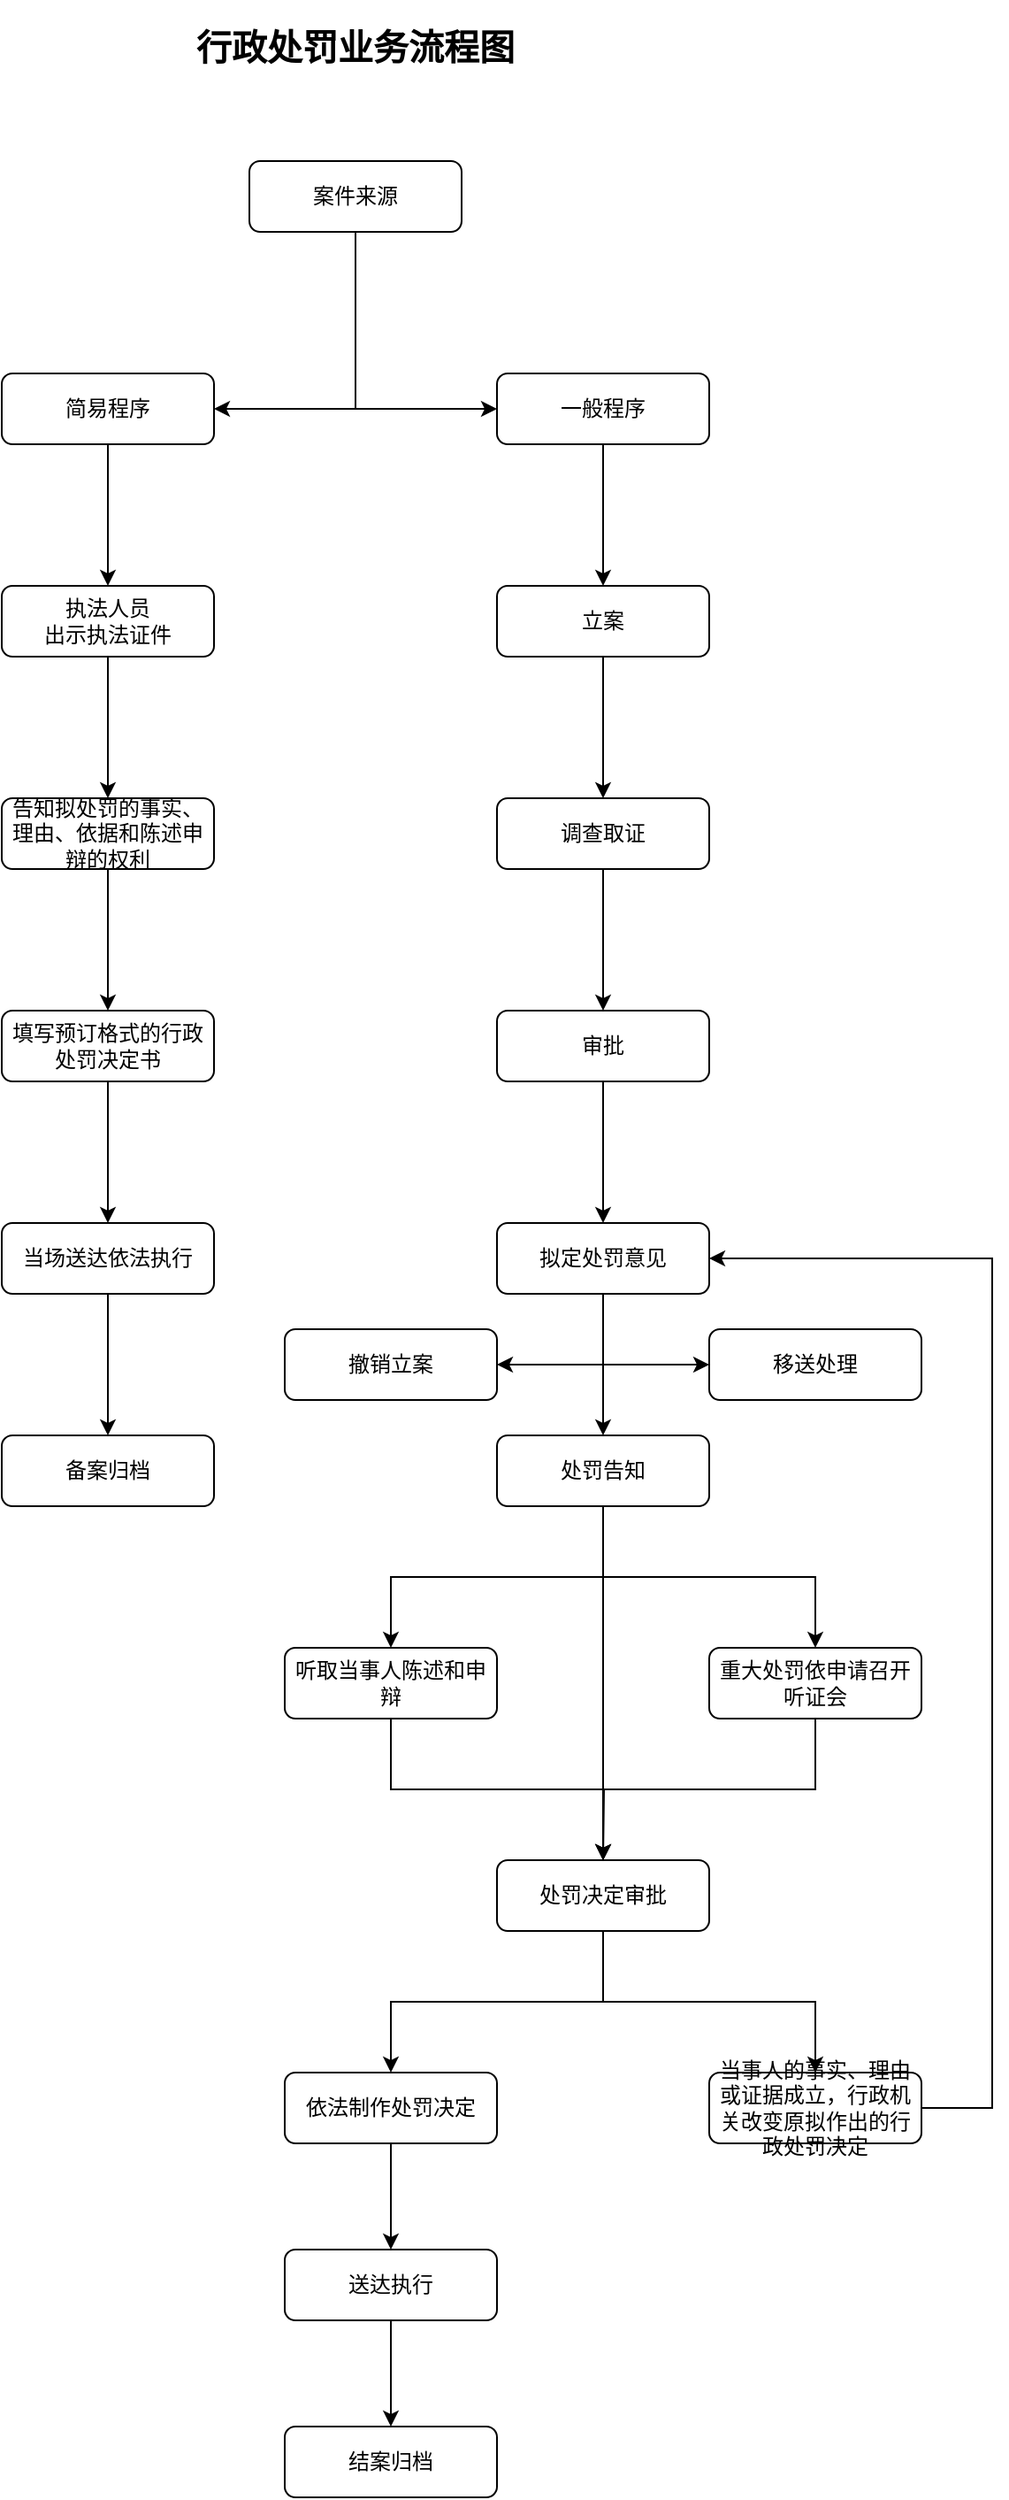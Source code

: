 <mxfile version="20.0.1" type="github">
  <diagram id="8CoYTxkmevsLXzp19YlB" name="第 1 页">
    <mxGraphModel dx="1422" dy="762" grid="1" gridSize="10" guides="1" tooltips="1" connect="1" arrows="1" fold="1" page="1" pageScale="1" pageWidth="827" pageHeight="1169" math="0" shadow="0">
      <root>
        <mxCell id="0" />
        <mxCell id="1" parent="0" />
        <mxCell id="c0db9LKpisd4vTzTPGsK-2" value="" style="edgeStyle=orthogonalEdgeStyle;rounded=0;orthogonalLoop=1;jettySize=auto;html=1;fontSize=20;" edge="1" parent="1" source="c0db9LKpisd4vTzTPGsK-4" target="c0db9LKpisd4vTzTPGsK-6">
          <mxGeometry relative="1" as="geometry">
            <Array as="points">
              <mxPoint x="640" y="250" />
            </Array>
          </mxGeometry>
        </mxCell>
        <mxCell id="c0db9LKpisd4vTzTPGsK-3" value="" style="edgeStyle=orthogonalEdgeStyle;rounded=0;orthogonalLoop=1;jettySize=auto;html=1;fontSize=20;" edge="1" parent="1" source="c0db9LKpisd4vTzTPGsK-4" target="c0db9LKpisd4vTzTPGsK-10">
          <mxGeometry relative="1" as="geometry">
            <Array as="points">
              <mxPoint x="640" y="250" />
            </Array>
          </mxGeometry>
        </mxCell>
        <mxCell id="c0db9LKpisd4vTzTPGsK-4" value="案件来源" style="rounded=1;whiteSpace=wrap;html=1;fontSize=12;glass=0;strokeWidth=1;shadow=0;" vertex="1" parent="1">
          <mxGeometry x="580" y="110" width="120" height="40" as="geometry" />
        </mxCell>
        <mxCell id="c0db9LKpisd4vTzTPGsK-5" value="" style="edgeStyle=orthogonalEdgeStyle;rounded=0;orthogonalLoop=1;jettySize=auto;html=1;fontSize=20;" edge="1" parent="1" source="c0db9LKpisd4vTzTPGsK-6" target="c0db9LKpisd4vTzTPGsK-8">
          <mxGeometry relative="1" as="geometry" />
        </mxCell>
        <mxCell id="c0db9LKpisd4vTzTPGsK-6" value="简易程序" style="rounded=1;whiteSpace=wrap;html=1;fontSize=12;glass=0;strokeWidth=1;shadow=0;" vertex="1" parent="1">
          <mxGeometry x="440" y="230" width="120" height="40" as="geometry" />
        </mxCell>
        <mxCell id="c0db9LKpisd4vTzTPGsK-7" value="" style="edgeStyle=orthogonalEdgeStyle;rounded=0;orthogonalLoop=1;jettySize=auto;html=1;fontSize=20;" edge="1" parent="1" source="c0db9LKpisd4vTzTPGsK-8" target="c0db9LKpisd4vTzTPGsK-40">
          <mxGeometry relative="1" as="geometry" />
        </mxCell>
        <mxCell id="c0db9LKpisd4vTzTPGsK-8" value="执法人员&lt;br&gt;出示执法证件" style="rounded=1;whiteSpace=wrap;html=1;fontSize=12;glass=0;strokeWidth=1;shadow=0;" vertex="1" parent="1">
          <mxGeometry x="440" y="350" width="120" height="40" as="geometry" />
        </mxCell>
        <mxCell id="c0db9LKpisd4vTzTPGsK-9" value="" style="edgeStyle=orthogonalEdgeStyle;rounded=0;orthogonalLoop=1;jettySize=auto;html=1;fontSize=20;" edge="1" parent="1" source="c0db9LKpisd4vTzTPGsK-10" target="c0db9LKpisd4vTzTPGsK-12">
          <mxGeometry relative="1" as="geometry" />
        </mxCell>
        <mxCell id="c0db9LKpisd4vTzTPGsK-10" value="一般程序" style="rounded=1;whiteSpace=wrap;html=1;fontSize=12;glass=0;strokeWidth=1;shadow=0;" vertex="1" parent="1">
          <mxGeometry x="720" y="230" width="120" height="40" as="geometry" />
        </mxCell>
        <mxCell id="c0db9LKpisd4vTzTPGsK-11" value="" style="edgeStyle=orthogonalEdgeStyle;rounded=0;orthogonalLoop=1;jettySize=auto;html=1;fontSize=20;" edge="1" parent="1" source="c0db9LKpisd4vTzTPGsK-12" target="c0db9LKpisd4vTzTPGsK-14">
          <mxGeometry relative="1" as="geometry" />
        </mxCell>
        <mxCell id="c0db9LKpisd4vTzTPGsK-12" value="立案" style="rounded=1;whiteSpace=wrap;html=1;fontSize=12;glass=0;strokeWidth=1;shadow=0;" vertex="1" parent="1">
          <mxGeometry x="720" y="350" width="120" height="40" as="geometry" />
        </mxCell>
        <mxCell id="c0db9LKpisd4vTzTPGsK-13" value="" style="edgeStyle=orthogonalEdgeStyle;rounded=0;orthogonalLoop=1;jettySize=auto;html=1;fontSize=20;" edge="1" parent="1" source="c0db9LKpisd4vTzTPGsK-14" target="c0db9LKpisd4vTzTPGsK-16">
          <mxGeometry relative="1" as="geometry" />
        </mxCell>
        <mxCell id="c0db9LKpisd4vTzTPGsK-14" value="调查取证" style="rounded=1;whiteSpace=wrap;html=1;fontSize=12;glass=0;strokeWidth=1;shadow=0;" vertex="1" parent="1">
          <mxGeometry x="720" y="470" width="120" height="40" as="geometry" />
        </mxCell>
        <mxCell id="c0db9LKpisd4vTzTPGsK-15" value="" style="edgeStyle=orthogonalEdgeStyle;rounded=0;orthogonalLoop=1;jettySize=auto;html=1;fontSize=20;" edge="1" parent="1" source="c0db9LKpisd4vTzTPGsK-16" target="c0db9LKpisd4vTzTPGsK-20">
          <mxGeometry relative="1" as="geometry" />
        </mxCell>
        <mxCell id="c0db9LKpisd4vTzTPGsK-16" value="审批" style="rounded=1;whiteSpace=wrap;html=1;fontSize=12;glass=0;strokeWidth=1;shadow=0;" vertex="1" parent="1">
          <mxGeometry x="720" y="590" width="120" height="40" as="geometry" />
        </mxCell>
        <mxCell id="c0db9LKpisd4vTzTPGsK-17" value="" style="edgeStyle=orthogonalEdgeStyle;rounded=0;orthogonalLoop=1;jettySize=auto;html=1;fontSize=20;" edge="1" parent="1" source="c0db9LKpisd4vTzTPGsK-20" target="c0db9LKpisd4vTzTPGsK-24">
          <mxGeometry relative="1" as="geometry" />
        </mxCell>
        <mxCell id="c0db9LKpisd4vTzTPGsK-18" value="" style="edgeStyle=orthogonalEdgeStyle;rounded=0;orthogonalLoop=1;jettySize=auto;html=1;fontSize=20;" edge="1" parent="1" source="c0db9LKpisd4vTzTPGsK-20" target="c0db9LKpisd4vTzTPGsK-26">
          <mxGeometry relative="1" as="geometry">
            <Array as="points">
              <mxPoint x="780" y="790" />
            </Array>
          </mxGeometry>
        </mxCell>
        <mxCell id="c0db9LKpisd4vTzTPGsK-19" style="edgeStyle=orthogonalEdgeStyle;rounded=0;orthogonalLoop=1;jettySize=auto;html=1;exitX=0.5;exitY=1;exitDx=0;exitDy=0;entryX=1;entryY=0.5;entryDx=0;entryDy=0;fontSize=20;" edge="1" parent="1" source="c0db9LKpisd4vTzTPGsK-20" target="c0db9LKpisd4vTzTPGsK-25">
          <mxGeometry relative="1" as="geometry" />
        </mxCell>
        <mxCell id="c0db9LKpisd4vTzTPGsK-20" value="拟定处罚意见" style="rounded=1;whiteSpace=wrap;html=1;fontSize=12;glass=0;strokeWidth=1;shadow=0;" vertex="1" parent="1">
          <mxGeometry x="720" y="710" width="120" height="40" as="geometry" />
        </mxCell>
        <mxCell id="c0db9LKpisd4vTzTPGsK-21" value="" style="edgeStyle=orthogonalEdgeStyle;rounded=0;orthogonalLoop=1;jettySize=auto;html=1;fontSize=20;entryX=0.5;entryY=0;entryDx=0;entryDy=0;" edge="1" parent="1" source="c0db9LKpisd4vTzTPGsK-24" target="c0db9LKpisd4vTzTPGsK-33">
          <mxGeometry relative="1" as="geometry">
            <mxPoint x="780" y="950" as="targetPoint" />
          </mxGeometry>
        </mxCell>
        <mxCell id="c0db9LKpisd4vTzTPGsK-22" value="" style="edgeStyle=orthogonalEdgeStyle;rounded=0;orthogonalLoop=1;jettySize=auto;html=1;fontSize=20;" edge="1" parent="1" source="c0db9LKpisd4vTzTPGsK-24" target="c0db9LKpisd4vTzTPGsK-28">
          <mxGeometry relative="1" as="geometry" />
        </mxCell>
        <mxCell id="c0db9LKpisd4vTzTPGsK-23" value="" style="edgeStyle=orthogonalEdgeStyle;rounded=0;orthogonalLoop=1;jettySize=auto;html=1;fontSize=20;" edge="1" parent="1" source="c0db9LKpisd4vTzTPGsK-24" target="c0db9LKpisd4vTzTPGsK-30">
          <mxGeometry relative="1" as="geometry" />
        </mxCell>
        <mxCell id="c0db9LKpisd4vTzTPGsK-24" value="处罚告知" style="rounded=1;whiteSpace=wrap;html=1;fontSize=12;glass=0;strokeWidth=1;shadow=0;" vertex="1" parent="1">
          <mxGeometry x="720" y="830" width="120" height="40" as="geometry" />
        </mxCell>
        <mxCell id="c0db9LKpisd4vTzTPGsK-25" value="撤销立案" style="rounded=1;whiteSpace=wrap;html=1;fontSize=12;glass=0;strokeWidth=1;shadow=0;" vertex="1" parent="1">
          <mxGeometry x="600" y="770" width="120" height="40" as="geometry" />
        </mxCell>
        <mxCell id="c0db9LKpisd4vTzTPGsK-26" value="移送处理" style="rounded=1;whiteSpace=wrap;html=1;fontSize=12;glass=0;strokeWidth=1;shadow=0;" vertex="1" parent="1">
          <mxGeometry x="840" y="770" width="120" height="40" as="geometry" />
        </mxCell>
        <mxCell id="c0db9LKpisd4vTzTPGsK-27" style="edgeStyle=orthogonalEdgeStyle;rounded=0;orthogonalLoop=1;jettySize=auto;html=1;exitX=0.5;exitY=1;exitDx=0;exitDy=0;entryX=0.5;entryY=0;entryDx=0;entryDy=0;fontSize=20;" edge="1" parent="1" source="c0db9LKpisd4vTzTPGsK-28" target="c0db9LKpisd4vTzTPGsK-33">
          <mxGeometry relative="1" as="geometry" />
        </mxCell>
        <mxCell id="c0db9LKpisd4vTzTPGsK-28" value="听取当事人陈述和申辩" style="rounded=1;whiteSpace=wrap;html=1;fontSize=12;glass=0;strokeWidth=1;shadow=0;" vertex="1" parent="1">
          <mxGeometry x="600" y="950" width="120" height="40" as="geometry" />
        </mxCell>
        <mxCell id="c0db9LKpisd4vTzTPGsK-29" style="edgeStyle=orthogonalEdgeStyle;rounded=0;orthogonalLoop=1;jettySize=auto;html=1;fontSize=20;exitX=0.5;exitY=1;exitDx=0;exitDy=0;" edge="1" parent="1" source="c0db9LKpisd4vTzTPGsK-30">
          <mxGeometry relative="1" as="geometry">
            <mxPoint x="780" y="1070" as="targetPoint" />
          </mxGeometry>
        </mxCell>
        <mxCell id="c0db9LKpisd4vTzTPGsK-30" value="重大处罚依申请召开听证会" style="rounded=1;whiteSpace=wrap;html=1;fontSize=12;glass=0;strokeWidth=1;shadow=0;" vertex="1" parent="1">
          <mxGeometry x="840" y="950" width="120" height="40" as="geometry" />
        </mxCell>
        <mxCell id="c0db9LKpisd4vTzTPGsK-31" value="" style="edgeStyle=orthogonalEdgeStyle;rounded=0;orthogonalLoop=1;jettySize=auto;html=1;fontSize=20;" edge="1" parent="1" source="c0db9LKpisd4vTzTPGsK-33" target="c0db9LKpisd4vTzTPGsK-35">
          <mxGeometry relative="1" as="geometry" />
        </mxCell>
        <mxCell id="c0db9LKpisd4vTzTPGsK-32" value="" style="edgeStyle=orthogonalEdgeStyle;rounded=0;orthogonalLoop=1;jettySize=auto;html=1;fontSize=20;" edge="1" parent="1" source="c0db9LKpisd4vTzTPGsK-33" target="c0db9LKpisd4vTzTPGsK-47">
          <mxGeometry relative="1" as="geometry" />
        </mxCell>
        <mxCell id="c0db9LKpisd4vTzTPGsK-33" value="处罚决定审批" style="rounded=1;whiteSpace=wrap;html=1;fontSize=12;glass=0;strokeWidth=1;shadow=0;" vertex="1" parent="1">
          <mxGeometry x="720" y="1070" width="120" height="40" as="geometry" />
        </mxCell>
        <mxCell id="c0db9LKpisd4vTzTPGsK-34" value="" style="edgeStyle=orthogonalEdgeStyle;rounded=0;orthogonalLoop=1;jettySize=auto;html=1;fontSize=20;" edge="1" parent="1" source="c0db9LKpisd4vTzTPGsK-35" target="c0db9LKpisd4vTzTPGsK-37">
          <mxGeometry relative="1" as="geometry" />
        </mxCell>
        <mxCell id="c0db9LKpisd4vTzTPGsK-35" value="依法制作处罚决定" style="rounded=1;whiteSpace=wrap;html=1;fontSize=12;glass=0;strokeWidth=1;shadow=0;" vertex="1" parent="1">
          <mxGeometry x="600" y="1190" width="120" height="40" as="geometry" />
        </mxCell>
        <mxCell id="c0db9LKpisd4vTzTPGsK-36" value="" style="edgeStyle=orthogonalEdgeStyle;rounded=0;orthogonalLoop=1;jettySize=auto;html=1;fontSize=20;" edge="1" parent="1" source="c0db9LKpisd4vTzTPGsK-37" target="c0db9LKpisd4vTzTPGsK-38">
          <mxGeometry relative="1" as="geometry" />
        </mxCell>
        <mxCell id="c0db9LKpisd4vTzTPGsK-37" value="送达执行" style="rounded=1;whiteSpace=wrap;html=1;fontSize=12;glass=0;strokeWidth=1;shadow=0;" vertex="1" parent="1">
          <mxGeometry x="600" y="1290" width="120" height="40" as="geometry" />
        </mxCell>
        <mxCell id="c0db9LKpisd4vTzTPGsK-38" value="结案归档" style="rounded=1;whiteSpace=wrap;html=1;fontSize=12;glass=0;strokeWidth=1;shadow=0;" vertex="1" parent="1">
          <mxGeometry x="600" y="1390" width="120" height="40" as="geometry" />
        </mxCell>
        <mxCell id="c0db9LKpisd4vTzTPGsK-39" value="" style="edgeStyle=orthogonalEdgeStyle;rounded=0;orthogonalLoop=1;jettySize=auto;html=1;fontSize=20;" edge="1" parent="1" source="c0db9LKpisd4vTzTPGsK-40" target="c0db9LKpisd4vTzTPGsK-42">
          <mxGeometry relative="1" as="geometry" />
        </mxCell>
        <mxCell id="c0db9LKpisd4vTzTPGsK-40" value="告知拟处罚的事实、理由、依据和陈述申辩的权利" style="rounded=1;whiteSpace=wrap;html=1;fontSize=12;glass=0;strokeWidth=1;shadow=0;" vertex="1" parent="1">
          <mxGeometry x="440" y="470" width="120" height="40" as="geometry" />
        </mxCell>
        <mxCell id="c0db9LKpisd4vTzTPGsK-41" value="" style="edgeStyle=orthogonalEdgeStyle;rounded=0;orthogonalLoop=1;jettySize=auto;html=1;fontSize=20;" edge="1" parent="1" source="c0db9LKpisd4vTzTPGsK-42" target="c0db9LKpisd4vTzTPGsK-44">
          <mxGeometry relative="1" as="geometry" />
        </mxCell>
        <mxCell id="c0db9LKpisd4vTzTPGsK-42" value="填写预订格式的行政处罚决定书" style="rounded=1;whiteSpace=wrap;html=1;fontSize=12;glass=0;strokeWidth=1;shadow=0;" vertex="1" parent="1">
          <mxGeometry x="440" y="590" width="120" height="40" as="geometry" />
        </mxCell>
        <mxCell id="c0db9LKpisd4vTzTPGsK-43" value="" style="edgeStyle=orthogonalEdgeStyle;rounded=0;orthogonalLoop=1;jettySize=auto;html=1;fontSize=20;" edge="1" parent="1" source="c0db9LKpisd4vTzTPGsK-44" target="c0db9LKpisd4vTzTPGsK-45">
          <mxGeometry relative="1" as="geometry" />
        </mxCell>
        <mxCell id="c0db9LKpisd4vTzTPGsK-44" value="当场送达依法执行" style="rounded=1;whiteSpace=wrap;html=1;fontSize=12;glass=0;strokeWidth=1;shadow=0;" vertex="1" parent="1">
          <mxGeometry x="440" y="710" width="120" height="40" as="geometry" />
        </mxCell>
        <mxCell id="c0db9LKpisd4vTzTPGsK-45" value="备案归档" style="rounded=1;whiteSpace=wrap;html=1;fontSize=12;glass=0;strokeWidth=1;shadow=0;" vertex="1" parent="1">
          <mxGeometry x="440" y="830" width="120" height="40" as="geometry" />
        </mxCell>
        <mxCell id="c0db9LKpisd4vTzTPGsK-46" style="edgeStyle=orthogonalEdgeStyle;rounded=0;orthogonalLoop=1;jettySize=auto;html=1;entryX=1;entryY=0.5;entryDx=0;entryDy=0;fontSize=20;" edge="1" parent="1" source="c0db9LKpisd4vTzTPGsK-47" target="c0db9LKpisd4vTzTPGsK-20">
          <mxGeometry relative="1" as="geometry">
            <Array as="points">
              <mxPoint x="1000" y="1210" />
              <mxPoint x="1000" y="730" />
            </Array>
          </mxGeometry>
        </mxCell>
        <mxCell id="c0db9LKpisd4vTzTPGsK-47" value="当事人的事实、理由或证据成立，行政机关改变原拟作出的行政处罚决定" style="rounded=1;whiteSpace=wrap;html=1;fontSize=12;glass=0;strokeWidth=1;shadow=0;" vertex="1" parent="1">
          <mxGeometry x="840" y="1190" width="120" height="40" as="geometry" />
        </mxCell>
        <mxCell id="c0db9LKpisd4vTzTPGsK-48" value="&lt;h1 style=&quot;text-align: left; font-size: 20px;&quot;&gt;行政处罚业务流程图&lt;/h1&gt;" style="text;html=1;strokeColor=none;fillColor=none;align=center;verticalAlign=middle;whiteSpace=wrap;rounded=0;fontSize=20;" vertex="1" parent="1">
          <mxGeometry x="515" y="30" width="250" height="30" as="geometry" />
        </mxCell>
      </root>
    </mxGraphModel>
  </diagram>
</mxfile>
